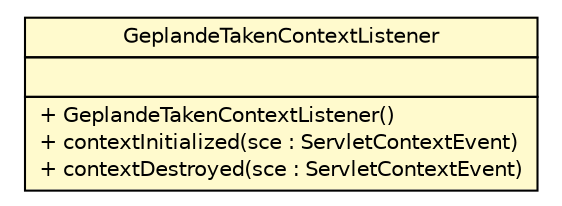 #!/usr/local/bin/dot
#
# Class diagram 
# Generated by UMLGraph version R5_6-24-gf6e263 (http://www.umlgraph.org/)
#

digraph G {
	edge [fontname="Helvetica",fontsize=10,labelfontname="Helvetica",labelfontsize=10];
	node [fontname="Helvetica",fontsize=10,shape=plaintext];
	nodesep=0.25;
	ranksep=0.5;
	// nl.b3p.brmo.service.jobs.GeplandeTakenContextListener
	c1305 [label=<<table title="nl.b3p.brmo.service.jobs.GeplandeTakenContextListener" border="0" cellborder="1" cellspacing="0" cellpadding="2" port="p" bgcolor="lemonChiffon" href="./GeplandeTakenContextListener.html">
		<tr><td><table border="0" cellspacing="0" cellpadding="1">
<tr><td align="center" balign="center"> GeplandeTakenContextListener </td></tr>
		</table></td></tr>
		<tr><td><table border="0" cellspacing="0" cellpadding="1">
<tr><td align="left" balign="left">  </td></tr>
		</table></td></tr>
		<tr><td><table border="0" cellspacing="0" cellpadding="1">
<tr><td align="left" balign="left"> + GeplandeTakenContextListener() </td></tr>
<tr><td align="left" balign="left"> + contextInitialized(sce : ServletContextEvent) </td></tr>
<tr><td align="left" balign="left"> + contextDestroyed(sce : ServletContextEvent) </td></tr>
		</table></td></tr>
		</table>>, URL="./GeplandeTakenContextListener.html", fontname="Helvetica", fontcolor="black", fontsize=10.0];
}

